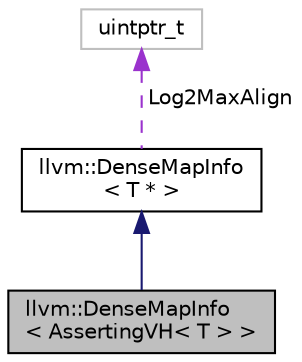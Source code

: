 digraph "llvm::DenseMapInfo&lt; AssertingVH&lt; T &gt; &gt;"
{
 // LATEX_PDF_SIZE
  bgcolor="transparent";
  edge [fontname="Helvetica",fontsize="10",labelfontname="Helvetica",labelfontsize="10"];
  node [fontname="Helvetica",fontsize="10",shape=record];
  Node1 [label="llvm::DenseMapInfo\l\< AssertingVH\< T \> \>",height=0.2,width=0.4,color="black", fillcolor="grey75", style="filled", fontcolor="black",tooltip=" "];
  Node2 -> Node1 [dir="back",color="midnightblue",fontsize="10",style="solid",fontname="Helvetica"];
  Node2 [label="llvm::DenseMapInfo\l\< T * \>",height=0.2,width=0.4,color="black",URL="$structllvm_1_1DenseMapInfo_3_01T_01_5_01_4.html",tooltip=" "];
  Node3 -> Node2 [dir="back",color="darkorchid3",fontsize="10",style="dashed",label=" Log2MaxAlign" ,fontname="Helvetica"];
  Node3 [label="uintptr_t",height=0.2,width=0.4,color="grey75",tooltip=" "];
}
